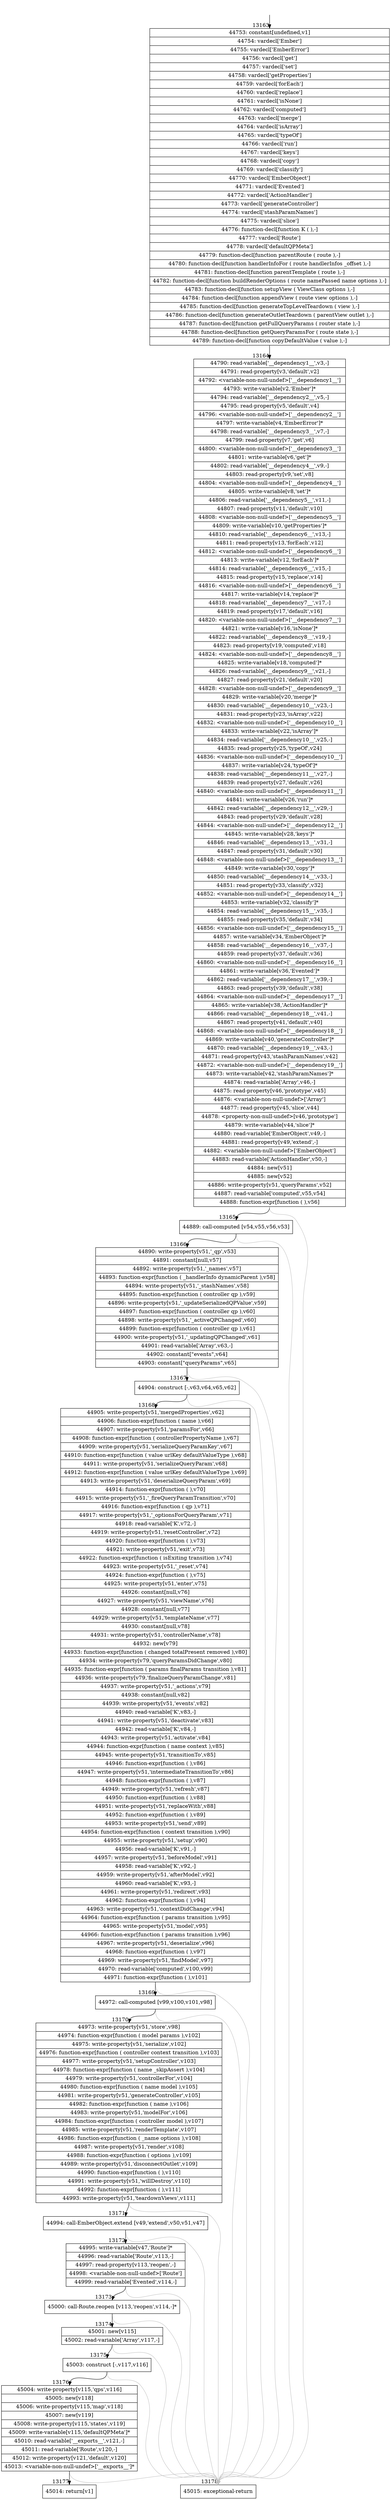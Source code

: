 digraph {
rankdir="TD"
BB_entry1028[shape=none,label=""];
BB_entry1028 -> BB13163 [tailport=s, headport=n, headlabel="    13163"]
BB13163 [shape=record label="{44753: constant[undefined,v1]|44754: vardecl['Ember']|44755: vardecl['EmberError']|44756: vardecl['get']|44757: vardecl['set']|44758: vardecl['getProperties']|44759: vardecl['forEach']|44760: vardecl['replace']|44761: vardecl['isNone']|44762: vardecl['computed']|44763: vardecl['merge']|44764: vardecl['isArray']|44765: vardecl['typeOf']|44766: vardecl['run']|44767: vardecl['keys']|44768: vardecl['copy']|44769: vardecl['classify']|44770: vardecl['EmberObject']|44771: vardecl['Evented']|44772: vardecl['ActionHandler']|44773: vardecl['generateController']|44774: vardecl['stashParamNames']|44775: vardecl['slice']|44776: function-decl[function K ( ),-]|44777: vardecl['Route']|44778: vardecl['defaultQPMeta']|44779: function-decl[function parentRoute ( route ),-]|44780: function-decl[function handlerInfoFor ( route handlerInfos _offset ),-]|44781: function-decl[function parentTemplate ( route ),-]|44782: function-decl[function buildRenderOptions ( route namePassed name options ),-]|44783: function-decl[function setupView ( ViewClass options ),-]|44784: function-decl[function appendView ( route view options ),-]|44785: function-decl[function generateTopLevelTeardown ( view ),-]|44786: function-decl[function generateOutletTeardown ( parentView outlet ),-]|44787: function-decl[function getFullQueryParams ( router state ),-]|44788: function-decl[function getQueryParamsFor ( route state ),-]|44789: function-decl[function copyDefaultValue ( value ),-]}" ] 
BB13163 -> BB13164 [tailport=s, headport=n, headlabel="      13164"]
BB13164 [shape=record label="{44790: read-variable['__dependency1__',v3,-]|44791: read-property[v3,'default',v2]|44792: \<variable-non-null-undef\>['__dependency1__']|44793: write-variable[v2,'Ember']*|44794: read-variable['__dependency2__',v5,-]|44795: read-property[v5,'default',v4]|44796: \<variable-non-null-undef\>['__dependency2__']|44797: write-variable[v4,'EmberError']*|44798: read-variable['__dependency3__',v7,-]|44799: read-property[v7,'get',v6]|44800: \<variable-non-null-undef\>['__dependency3__']|44801: write-variable[v6,'get']*|44802: read-variable['__dependency4__',v9,-]|44803: read-property[v9,'set',v8]|44804: \<variable-non-null-undef\>['__dependency4__']|44805: write-variable[v8,'set']*|44806: read-variable['__dependency5__',v11,-]|44807: read-property[v11,'default',v10]|44808: \<variable-non-null-undef\>['__dependency5__']|44809: write-variable[v10,'getProperties']*|44810: read-variable['__dependency6__',v13,-]|44811: read-property[v13,'forEach',v12]|44812: \<variable-non-null-undef\>['__dependency6__']|44813: write-variable[v12,'forEach']*|44814: read-variable['__dependency6__',v15,-]|44815: read-property[v15,'replace',v14]|44816: \<variable-non-null-undef\>['__dependency6__']|44817: write-variable[v14,'replace']*|44818: read-variable['__dependency7__',v17,-]|44819: read-property[v17,'default',v16]|44820: \<variable-non-null-undef\>['__dependency7__']|44821: write-variable[v16,'isNone']*|44822: read-variable['__dependency8__',v19,-]|44823: read-property[v19,'computed',v18]|44824: \<variable-non-null-undef\>['__dependency8__']|44825: write-variable[v18,'computed']*|44826: read-variable['__dependency9__',v21,-]|44827: read-property[v21,'default',v20]|44828: \<variable-non-null-undef\>['__dependency9__']|44829: write-variable[v20,'merge']*|44830: read-variable['__dependency10__',v23,-]|44831: read-property[v23,'isArray',v22]|44832: \<variable-non-null-undef\>['__dependency10__']|44833: write-variable[v22,'isArray']*|44834: read-variable['__dependency10__',v25,-]|44835: read-property[v25,'typeOf',v24]|44836: \<variable-non-null-undef\>['__dependency10__']|44837: write-variable[v24,'typeOf']*|44838: read-variable['__dependency11__',v27,-]|44839: read-property[v27,'default',v26]|44840: \<variable-non-null-undef\>['__dependency11__']|44841: write-variable[v26,'run']*|44842: read-variable['__dependency12__',v29,-]|44843: read-property[v29,'default',v28]|44844: \<variable-non-null-undef\>['__dependency12__']|44845: write-variable[v28,'keys']*|44846: read-variable['__dependency13__',v31,-]|44847: read-property[v31,'default',v30]|44848: \<variable-non-null-undef\>['__dependency13__']|44849: write-variable[v30,'copy']*|44850: read-variable['__dependency14__',v33,-]|44851: read-property[v33,'classify',v32]|44852: \<variable-non-null-undef\>['__dependency14__']|44853: write-variable[v32,'classify']*|44854: read-variable['__dependency15__',v35,-]|44855: read-property[v35,'default',v34]|44856: \<variable-non-null-undef\>['__dependency15__']|44857: write-variable[v34,'EmberObject']*|44858: read-variable['__dependency16__',v37,-]|44859: read-property[v37,'default',v36]|44860: \<variable-non-null-undef\>['__dependency16__']|44861: write-variable[v36,'Evented']*|44862: read-variable['__dependency17__',v39,-]|44863: read-property[v39,'default',v38]|44864: \<variable-non-null-undef\>['__dependency17__']|44865: write-variable[v38,'ActionHandler']*|44866: read-variable['__dependency18__',v41,-]|44867: read-property[v41,'default',v40]|44868: \<variable-non-null-undef\>['__dependency18__']|44869: write-variable[v40,'generateController']*|44870: read-variable['__dependency19__',v43,-]|44871: read-property[v43,'stashParamNames',v42]|44872: \<variable-non-null-undef\>['__dependency19__']|44873: write-variable[v42,'stashParamNames']*|44874: read-variable['Array',v46,-]|44875: read-property[v46,'prototype',v45]|44876: \<variable-non-null-undef\>['Array']|44877: read-property[v45,'slice',v44]|44878: \<property-non-null-undef\>[v46,'prototype']|44879: write-variable[v44,'slice']*|44880: read-variable['EmberObject',v49,-]|44881: read-property[v49,'extend',-]|44882: \<variable-non-null-undef\>['EmberObject']|44883: read-variable['ActionHandler',v50,-]|44884: new[v51]|44885: new[v52]|44886: write-property[v51,'queryParams',v52]|44887: read-variable['computed',v55,v54]|44888: function-expr[function ( ),v56]}" ] 
BB13164 -> BB13165 [tailport=s, headport=n, headlabel="      13165"]
BB13164 -> BB13178 [tailport=s, headport=n, color=gray, headlabel="      13178"]
BB13165 [shape=record label="{44889: call-computed [v54,v55,v56,v53]}" ] 
BB13165 -> BB13166 [tailport=s, headport=n, headlabel="      13166"]
BB13165 -> BB13178 [tailport=s, headport=n, color=gray]
BB13166 [shape=record label="{44890: write-property[v51,'_qp',v53]|44891: constant[null,v57]|44892: write-property[v51,'_names',v57]|44893: function-expr[function ( _handlerInfo dynamicParent ),v58]|44894: write-property[v51,'_stashNames',v58]|44895: function-expr[function ( controller qp ),v59]|44896: write-property[v51,'_updateSerializedQPValue',v59]|44897: function-expr[function ( controller qp ),v60]|44898: write-property[v51,'_activeQPChanged',v60]|44899: function-expr[function ( controller qp ),v61]|44900: write-property[v51,'_updatingQPChanged',v61]|44901: read-variable['Array',v63,-]|44902: constant[\"events\",v64]|44903: constant[\"queryParams\",v65]}" ] 
BB13166 -> BB13167 [tailport=s, headport=n, headlabel="      13167"]
BB13166 -> BB13178 [tailport=s, headport=n, color=gray]
BB13167 [shape=record label="{44904: construct [-,v63,v64,v65,v62]}" ] 
BB13167 -> BB13168 [tailport=s, headport=n, headlabel="      13168"]
BB13167 -> BB13178 [tailport=s, headport=n, color=gray]
BB13168 [shape=record label="{44905: write-property[v51,'mergedProperties',v62]|44906: function-expr[function ( name ),v66]|44907: write-property[v51,'paramsFor',v66]|44908: function-expr[function ( controllerPropertyName ),v67]|44909: write-property[v51,'serializeQueryParamKey',v67]|44910: function-expr[function ( value urlKey defaultValueType ),v68]|44911: write-property[v51,'serializeQueryParam',v68]|44912: function-expr[function ( value urlKey defaultValueType ),v69]|44913: write-property[v51,'deserializeQueryParam',v69]|44914: function-expr[function ( ),v70]|44915: write-property[v51,'_fireQueryParamTransition',v70]|44916: function-expr[function ( qp ),v71]|44917: write-property[v51,'_optionsForQueryParam',v71]|44918: read-variable['K',v72,-]|44919: write-property[v51,'resetController',v72]|44920: function-expr[function ( ),v73]|44921: write-property[v51,'exit',v73]|44922: function-expr[function ( isExiting transition ),v74]|44923: write-property[v51,'_reset',v74]|44924: function-expr[function ( ),v75]|44925: write-property[v51,'enter',v75]|44926: constant[null,v76]|44927: write-property[v51,'viewName',v76]|44928: constant[null,v77]|44929: write-property[v51,'templateName',v77]|44930: constant[null,v78]|44931: write-property[v51,'controllerName',v78]|44932: new[v79]|44933: function-expr[function ( changed totalPresent removed ),v80]|44934: write-property[v79,'queryParamsDidChange',v80]|44935: function-expr[function ( params finalParams transition ),v81]|44936: write-property[v79,'finalizeQueryParamChange',v81]|44937: write-property[v51,'_actions',v79]|44938: constant[null,v82]|44939: write-property[v51,'events',v82]|44940: read-variable['K',v83,-]|44941: write-property[v51,'deactivate',v83]|44942: read-variable['K',v84,-]|44943: write-property[v51,'activate',v84]|44944: function-expr[function ( name context ),v85]|44945: write-property[v51,'transitionTo',v85]|44946: function-expr[function ( ),v86]|44947: write-property[v51,'intermediateTransitionTo',v86]|44948: function-expr[function ( ),v87]|44949: write-property[v51,'refresh',v87]|44950: function-expr[function ( ),v88]|44951: write-property[v51,'replaceWith',v88]|44952: function-expr[function ( ),v89]|44953: write-property[v51,'send',v89]|44954: function-expr[function ( context transition ),v90]|44955: write-property[v51,'setup',v90]|44956: read-variable['K',v91,-]|44957: write-property[v51,'beforeModel',v91]|44958: read-variable['K',v92,-]|44959: write-property[v51,'afterModel',v92]|44960: read-variable['K',v93,-]|44961: write-property[v51,'redirect',v93]|44962: function-expr[function ( ),v94]|44963: write-property[v51,'contextDidChange',v94]|44964: function-expr[function ( params transition ),v95]|44965: write-property[v51,'model',v95]|44966: function-expr[function ( params transition ),v96]|44967: write-property[v51,'deserialize',v96]|44968: function-expr[function ( ),v97]|44969: write-property[v51,'findModel',v97]|44970: read-variable['computed',v100,v99]|44971: function-expr[function ( ),v101]}" ] 
BB13168 -> BB13169 [tailport=s, headport=n, headlabel="      13169"]
BB13168 -> BB13178 [tailport=s, headport=n, color=gray]
BB13169 [shape=record label="{44972: call-computed [v99,v100,v101,v98]}" ] 
BB13169 -> BB13170 [tailport=s, headport=n, headlabel="      13170"]
BB13169 -> BB13178 [tailport=s, headport=n, color=gray]
BB13170 [shape=record label="{44973: write-property[v51,'store',v98]|44974: function-expr[function ( model params ),v102]|44975: write-property[v51,'serialize',v102]|44976: function-expr[function ( controller context transition ),v103]|44977: write-property[v51,'setupController',v103]|44978: function-expr[function ( name _skipAssert ),v104]|44979: write-property[v51,'controllerFor',v104]|44980: function-expr[function ( name model ),v105]|44981: write-property[v51,'generateController',v105]|44982: function-expr[function ( name ),v106]|44983: write-property[v51,'modelFor',v106]|44984: function-expr[function ( controller model ),v107]|44985: write-property[v51,'renderTemplate',v107]|44986: function-expr[function ( _name options ),v108]|44987: write-property[v51,'render',v108]|44988: function-expr[function ( options ),v109]|44989: write-property[v51,'disconnectOutlet',v109]|44990: function-expr[function ( ),v110]|44991: write-property[v51,'willDestroy',v110]|44992: function-expr[function ( ),v111]|44993: write-property[v51,'teardownViews',v111]}" ] 
BB13170 -> BB13171 [tailport=s, headport=n, headlabel="      13171"]
BB13170 -> BB13178 [tailport=s, headport=n, color=gray]
BB13171 [shape=record label="{44994: call-EmberObject.extend [v49,'extend',v50,v51,v47]}" ] 
BB13171 -> BB13172 [tailport=s, headport=n, headlabel="      13172"]
BB13171 -> BB13178 [tailport=s, headport=n, color=gray]
BB13172 [shape=record label="{44995: write-variable[v47,'Route']*|44996: read-variable['Route',v113,-]|44997: read-property[v113,'reopen',-]|44998: \<variable-non-null-undef\>['Route']|44999: read-variable['Evented',v114,-]}" ] 
BB13172 -> BB13173 [tailport=s, headport=n, headlabel="      13173"]
BB13172 -> BB13178 [tailport=s, headport=n, color=gray]
BB13173 [shape=record label="{45000: call-Route.reopen [v113,'reopen',v114,-]*}" ] 
BB13173 -> BB13174 [tailport=s, headport=n, headlabel="      13174"]
BB13173 -> BB13178 [tailport=s, headport=n, color=gray]
BB13174 [shape=record label="{45001: new[v115]|45002: read-variable['Array',v117,-]}" ] 
BB13174 -> BB13175 [tailport=s, headport=n, headlabel="      13175"]
BB13174 -> BB13178 [tailport=s, headport=n, color=gray]
BB13175 [shape=record label="{45003: construct [-,v117,v116]}" ] 
BB13175 -> BB13176 [tailport=s, headport=n, headlabel="      13176"]
BB13175 -> BB13178 [tailport=s, headport=n, color=gray]
BB13176 [shape=record label="{45004: write-property[v115,'qps',v116]|45005: new[v118]|45006: write-property[v115,'map',v118]|45007: new[v119]|45008: write-property[v115,'states',v119]|45009: write-variable[v115,'defaultQPMeta']*|45010: read-variable['__exports__',v121,-]|45011: read-variable['Route',v120,-]|45012: write-property[v121,'default',v120]|45013: \<variable-non-null-undef\>['__exports__']*}" ] 
BB13176 -> BB13177 [tailport=s, headport=n, headlabel="      13177"]
BB13176 -> BB13178 [tailport=s, headport=n, color=gray]
BB13177 [shape=record label="{45014: return[v1]}" ] 
BB13178 [shape=record label="{45015: exceptional-return}" ] 
//#$~ 24748
}
